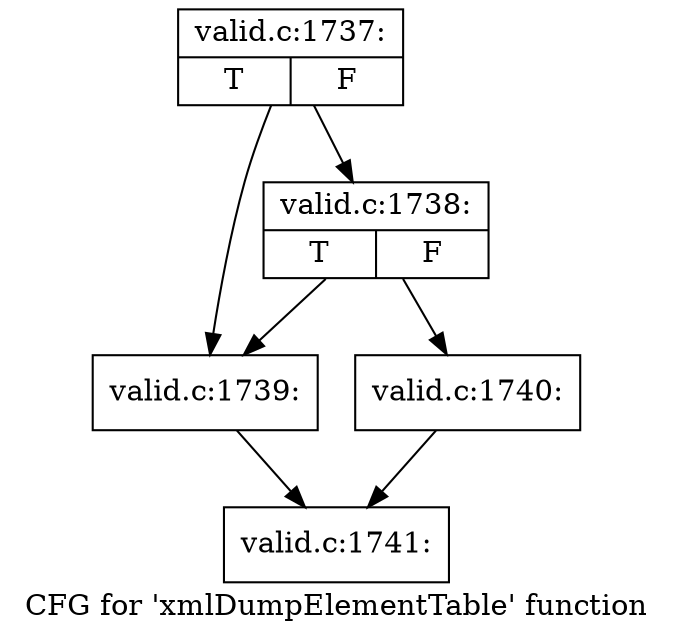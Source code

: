 digraph "CFG for 'xmlDumpElementTable' function" {
	label="CFG for 'xmlDumpElementTable' function";

	Node0x4f5d070 [shape=record,label="{valid.c:1737:|{<s0>T|<s1>F}}"];
	Node0x4f5d070 -> Node0x4f5ce50;
	Node0x4f5d070 -> Node0x4f5cef0;
	Node0x4f5cef0 [shape=record,label="{valid.c:1738:|{<s0>T|<s1>F}}"];
	Node0x4f5cef0 -> Node0x4f5ce50;
	Node0x4f5cef0 -> Node0x4f5cea0;
	Node0x4f5ce50 [shape=record,label="{valid.c:1739:}"];
	Node0x4f5ce50 -> Node0x4f610a0;
	Node0x4f5cea0 [shape=record,label="{valid.c:1740:}"];
	Node0x4f5cea0 -> Node0x4f610a0;
	Node0x4f610a0 [shape=record,label="{valid.c:1741:}"];
}
